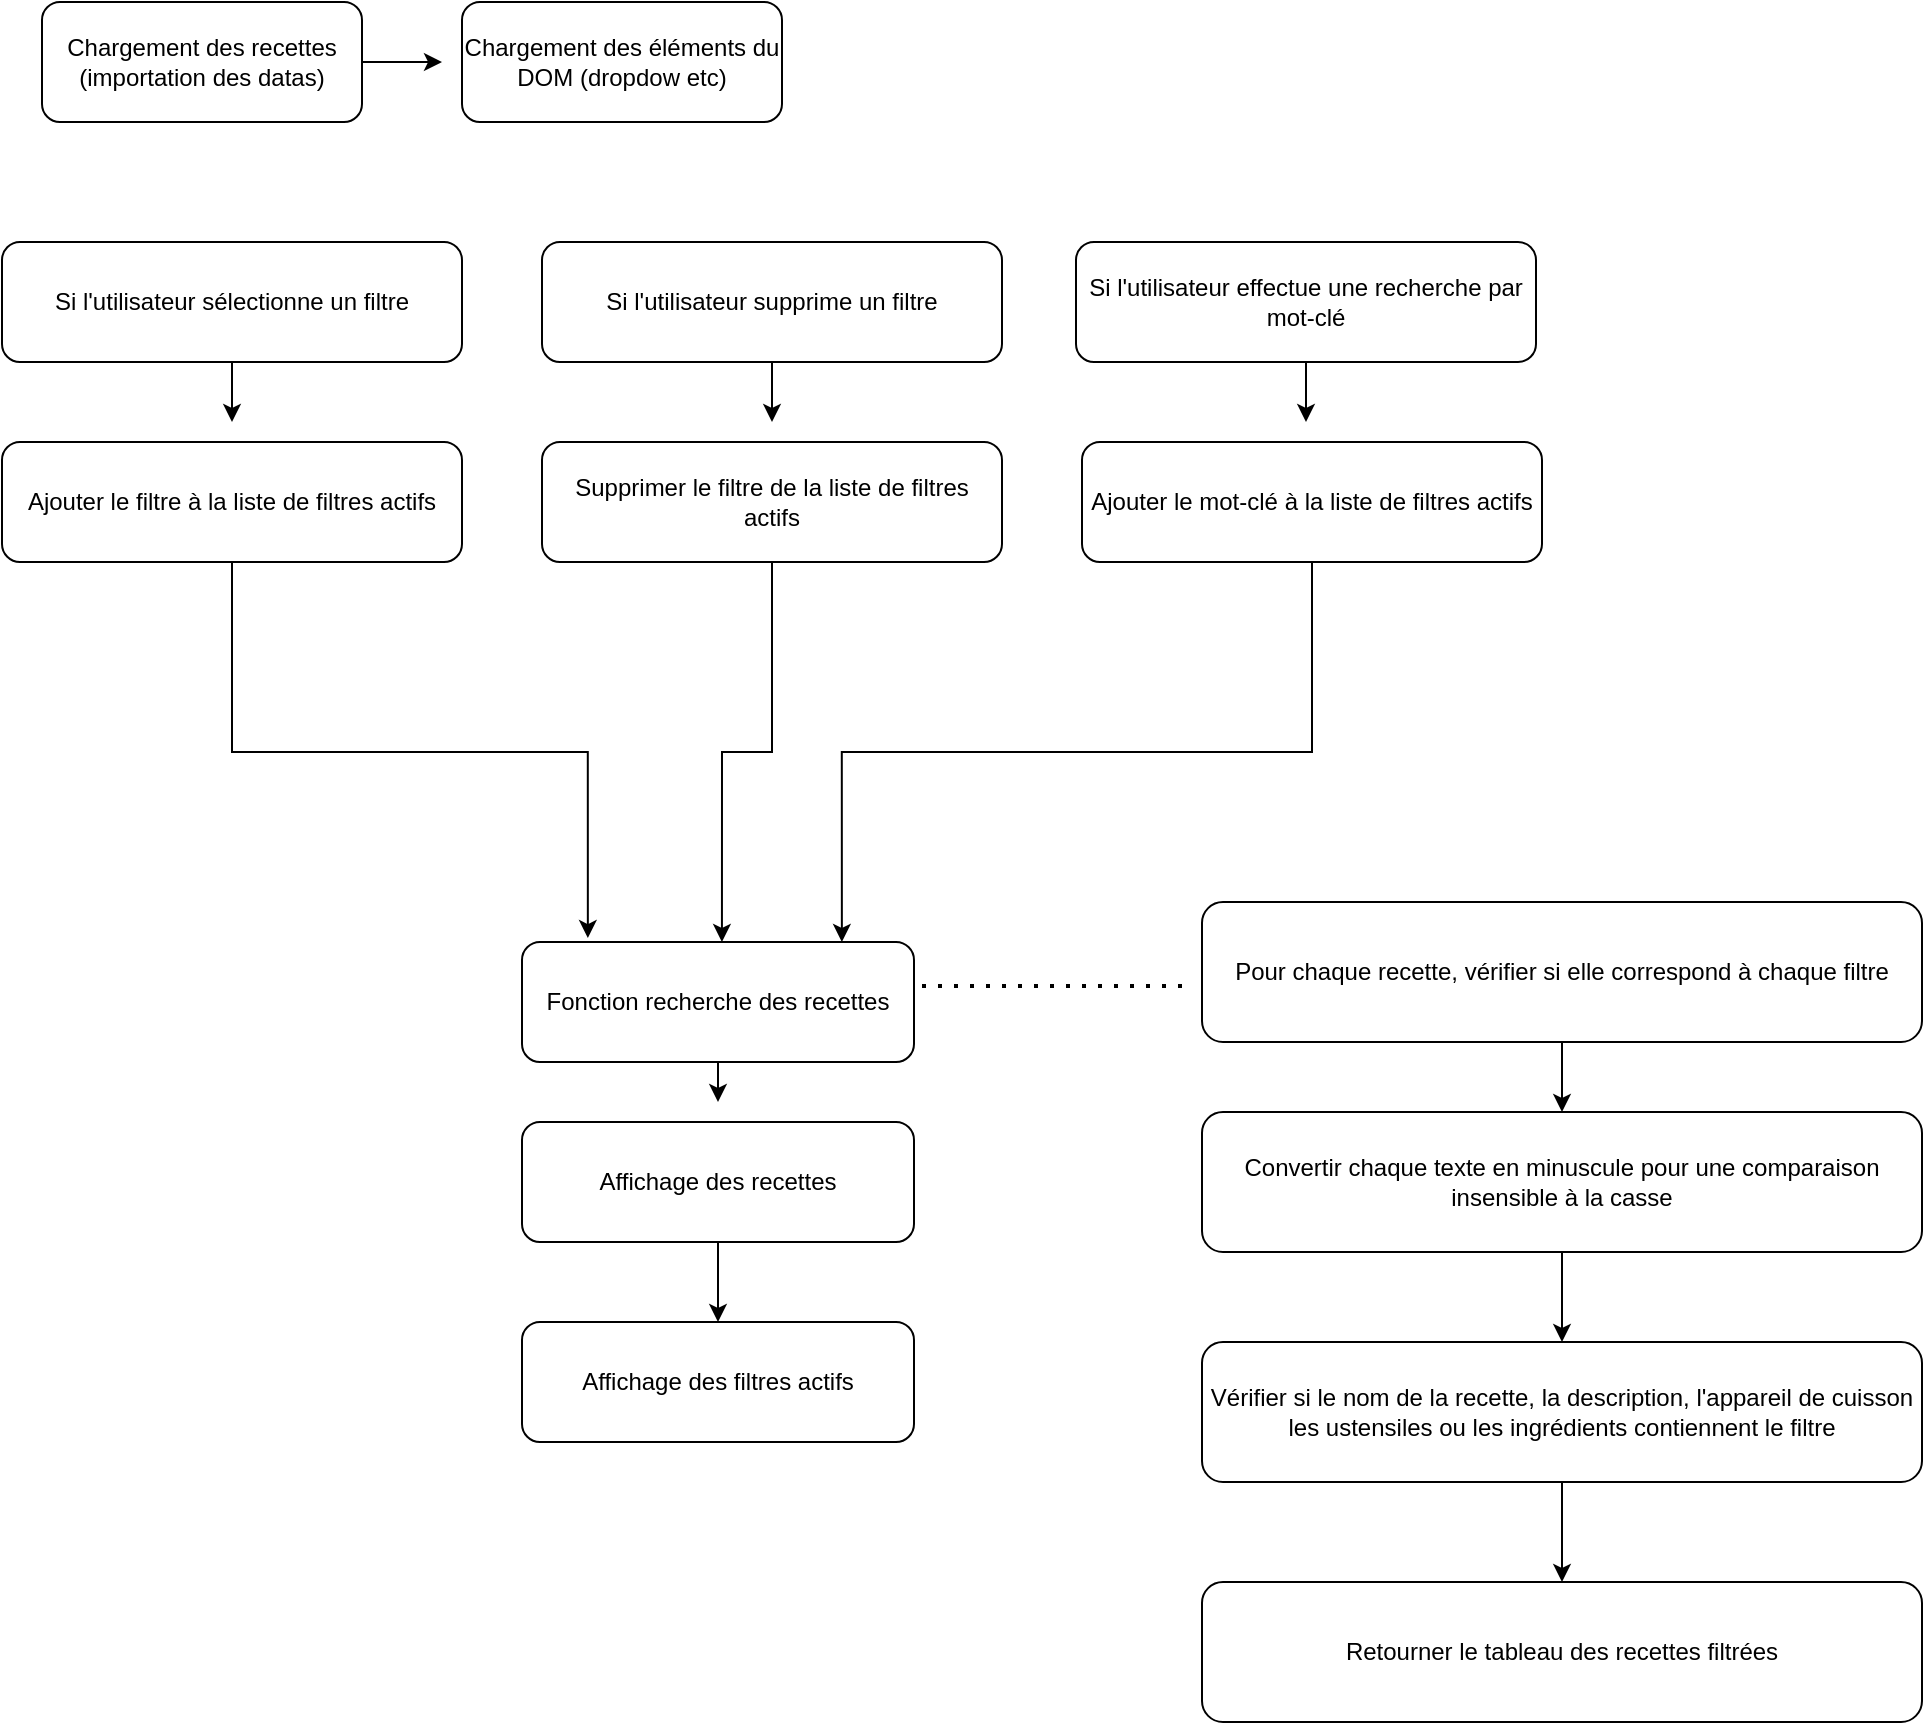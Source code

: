 <mxfile version="24.3.1" type="device">
  <diagram name="Page-1" id="UxE4LC1nv8S3VddRC7AK">
    <mxGraphModel dx="1434" dy="756" grid="1" gridSize="10" guides="1" tooltips="1" connect="1" arrows="1" fold="1" page="1" pageScale="1" pageWidth="827" pageHeight="1169" math="0" shadow="0">
      <root>
        <mxCell id="0" />
        <mxCell id="1" parent="0" />
        <mxCell id="ANnKX_tjaoHVw4pFTCcs-4" style="edgeStyle=orthogonalEdgeStyle;rounded=0;orthogonalLoop=1;jettySize=auto;html=1;" parent="1" source="ANnKX_tjaoHVw4pFTCcs-1" edge="1">
          <mxGeometry relative="1" as="geometry">
            <mxPoint x="280" y="50" as="targetPoint" />
          </mxGeometry>
        </mxCell>
        <mxCell id="ANnKX_tjaoHVw4pFTCcs-1" value="Chargement des recettes (importation des datas)" style="rounded=1;whiteSpace=wrap;html=1;" parent="1" vertex="1">
          <mxGeometry x="80" y="20" width="160" height="60" as="geometry" />
        </mxCell>
        <mxCell id="ANnKX_tjaoHVw4pFTCcs-3" value="Chargement des éléments du DOM (dropdow etc)" style="rounded=1;whiteSpace=wrap;html=1;" parent="1" vertex="1">
          <mxGeometry x="290" y="20" width="160" height="60" as="geometry" />
        </mxCell>
        <mxCell id="ANnKX_tjaoHVw4pFTCcs-5" value="Si l&#39;utilisateur sélectionne un filtre" style="rounded=1;whiteSpace=wrap;html=1;" parent="1" vertex="1">
          <mxGeometry x="60" y="140" width="230" height="60" as="geometry" />
        </mxCell>
        <mxCell id="ANnKX_tjaoHVw4pFTCcs-23" style="edgeStyle=orthogonalEdgeStyle;rounded=0;orthogonalLoop=1;jettySize=auto;html=1;exitX=0.5;exitY=1;exitDx=0;exitDy=0;entryX=0.168;entryY=-0.033;entryDx=0;entryDy=0;entryPerimeter=0;" parent="1" source="ANnKX_tjaoHVw4pFTCcs-8" target="ANnKX_tjaoHVw4pFTCcs-10" edge="1">
          <mxGeometry relative="1" as="geometry">
            <mxPoint x="358" y="485" as="targetPoint" />
          </mxGeometry>
        </mxCell>
        <mxCell id="ANnKX_tjaoHVw4pFTCcs-8" value="Ajouter le filtre à la liste de filtres actifs" style="rounded=1;whiteSpace=wrap;html=1;" parent="1" vertex="1">
          <mxGeometry x="60" y="240" width="230" height="60" as="geometry" />
        </mxCell>
        <mxCell id="ANnKX_tjaoHVw4pFTCcs-9" style="edgeStyle=orthogonalEdgeStyle;rounded=0;orthogonalLoop=1;jettySize=auto;html=1;exitX=0.5;exitY=1;exitDx=0;exitDy=0;entryX=0.5;entryY=-0.167;entryDx=0;entryDy=0;entryPerimeter=0;" parent="1" source="ANnKX_tjaoHVw4pFTCcs-5" target="ANnKX_tjaoHVw4pFTCcs-8" edge="1">
          <mxGeometry relative="1" as="geometry" />
        </mxCell>
        <mxCell id="ANnKX_tjaoHVw4pFTCcs-14" style="edgeStyle=orthogonalEdgeStyle;rounded=0;orthogonalLoop=1;jettySize=auto;html=1;exitX=0.5;exitY=1;exitDx=0;exitDy=0;" parent="1" source="ANnKX_tjaoHVw4pFTCcs-10" edge="1">
          <mxGeometry relative="1" as="geometry">
            <mxPoint x="418" y="570" as="targetPoint" />
          </mxGeometry>
        </mxCell>
        <mxCell id="ANnKX_tjaoHVw4pFTCcs-10" value="Fonction recherche des recettes" style="rounded=1;whiteSpace=wrap;html=1;" parent="1" vertex="1">
          <mxGeometry x="320" y="490" width="196" height="60" as="geometry" />
        </mxCell>
        <mxCell id="ANnKX_tjaoHVw4pFTCcs-13" style="edgeStyle=orthogonalEdgeStyle;rounded=0;orthogonalLoop=1;jettySize=auto;html=1;exitX=0.5;exitY=1;exitDx=0;exitDy=0;entryX=0.5;entryY=0;entryDx=0;entryDy=0;" parent="1" source="ANnKX_tjaoHVw4pFTCcs-11" target="ANnKX_tjaoHVw4pFTCcs-12" edge="1">
          <mxGeometry relative="1" as="geometry" />
        </mxCell>
        <mxCell id="ANnKX_tjaoHVw4pFTCcs-11" value="Affichage des recettes" style="rounded=1;whiteSpace=wrap;html=1;" parent="1" vertex="1">
          <mxGeometry x="320" y="580" width="196" height="60" as="geometry" />
        </mxCell>
        <mxCell id="ANnKX_tjaoHVw4pFTCcs-12" value="Affichage des filtres actifs" style="rounded=1;whiteSpace=wrap;html=1;" parent="1" vertex="1">
          <mxGeometry x="320" y="680" width="196" height="60" as="geometry" />
        </mxCell>
        <mxCell id="ANnKX_tjaoHVw4pFTCcs-22" style="edgeStyle=orthogonalEdgeStyle;rounded=0;orthogonalLoop=1;jettySize=auto;html=1;exitX=0.5;exitY=1;exitDx=0;exitDy=0;entryX=0.51;entryY=0;entryDx=0;entryDy=0;entryPerimeter=0;" parent="1" source="ANnKX_tjaoHVw4pFTCcs-15" target="ANnKX_tjaoHVw4pFTCcs-10" edge="1">
          <mxGeometry relative="1" as="geometry">
            <mxPoint x="400" y="480" as="targetPoint" />
          </mxGeometry>
        </mxCell>
        <mxCell id="ANnKX_tjaoHVw4pFTCcs-15" value="Supprimer le filtre de la liste de filtres actifs" style="rounded=1;whiteSpace=wrap;html=1;" parent="1" vertex="1">
          <mxGeometry x="330" y="240" width="230" height="60" as="geometry" />
        </mxCell>
        <mxCell id="ANnKX_tjaoHVw4pFTCcs-17" style="edgeStyle=orthogonalEdgeStyle;rounded=0;orthogonalLoop=1;jettySize=auto;html=1;exitX=0.5;exitY=1;exitDx=0;exitDy=0;" parent="1" source="ANnKX_tjaoHVw4pFTCcs-16" edge="1">
          <mxGeometry relative="1" as="geometry">
            <mxPoint x="445" y="230" as="targetPoint" />
          </mxGeometry>
        </mxCell>
        <mxCell id="ANnKX_tjaoHVw4pFTCcs-16" value="Si l&#39;utilisateur supprime un filtre" style="rounded=1;whiteSpace=wrap;html=1;" parent="1" vertex="1">
          <mxGeometry x="330" y="140" width="230" height="60" as="geometry" />
        </mxCell>
        <mxCell id="ANnKX_tjaoHVw4pFTCcs-20" style="edgeStyle=orthogonalEdgeStyle;rounded=0;orthogonalLoop=1;jettySize=auto;html=1;exitX=0.5;exitY=1;exitDx=0;exitDy=0;" parent="1" source="ANnKX_tjaoHVw4pFTCcs-18" edge="1">
          <mxGeometry relative="1" as="geometry">
            <mxPoint x="712" y="230" as="targetPoint" />
          </mxGeometry>
        </mxCell>
        <mxCell id="ANnKX_tjaoHVw4pFTCcs-18" value="Si l&#39;utilisateur effectue une recherche par mot-clé" style="rounded=1;whiteSpace=wrap;html=1;" parent="1" vertex="1">
          <mxGeometry x="597" y="140" width="230" height="60" as="geometry" />
        </mxCell>
        <mxCell id="ANnKX_tjaoHVw4pFTCcs-19" value="Ajouter le mot-clé à la liste de filtres actifs" style="rounded=1;whiteSpace=wrap;html=1;" parent="1" vertex="1">
          <mxGeometry x="600" y="240" width="230" height="60" as="geometry" />
        </mxCell>
        <mxCell id="ANnKX_tjaoHVw4pFTCcs-21" style="edgeStyle=orthogonalEdgeStyle;rounded=0;orthogonalLoop=1;jettySize=auto;html=1;exitX=0.5;exitY=1;exitDx=0;exitDy=0;entryX=0.816;entryY=0;entryDx=0;entryDy=0;entryPerimeter=0;" parent="1" source="ANnKX_tjaoHVw4pFTCcs-19" target="ANnKX_tjaoHVw4pFTCcs-10" edge="1">
          <mxGeometry relative="1" as="geometry" />
        </mxCell>
        <mxCell id="Z79_6dAWDxH5TRc9pTsC-5" style="edgeStyle=orthogonalEdgeStyle;rounded=0;orthogonalLoop=1;jettySize=auto;html=1;exitX=0.5;exitY=1;exitDx=0;exitDy=0;entryX=0.5;entryY=0;entryDx=0;entryDy=0;" edge="1" parent="1" source="Z79_6dAWDxH5TRc9pTsC-2" target="Z79_6dAWDxH5TRc9pTsC-4">
          <mxGeometry relative="1" as="geometry" />
        </mxCell>
        <mxCell id="Z79_6dAWDxH5TRc9pTsC-2" value="Pour chaque recette, vérifier si elle correspond à chaque filtre" style="rounded=1;whiteSpace=wrap;html=1;" vertex="1" parent="1">
          <mxGeometry x="660" y="470" width="360" height="70" as="geometry" />
        </mxCell>
        <mxCell id="Z79_6dAWDxH5TRc9pTsC-3" value="" style="endArrow=none;dashed=1;html=1;dashPattern=1 3;strokeWidth=2;rounded=0;entryX=-0.017;entryY=0.6;entryDx=0;entryDy=0;entryPerimeter=0;" edge="1" parent="1" target="Z79_6dAWDxH5TRc9pTsC-2">
          <mxGeometry width="50" height="50" relative="1" as="geometry">
            <mxPoint x="520" y="512" as="sourcePoint" />
            <mxPoint x="670" y="500" as="targetPoint" />
          </mxGeometry>
        </mxCell>
        <mxCell id="Z79_6dAWDxH5TRc9pTsC-8" value="" style="edgeStyle=orthogonalEdgeStyle;rounded=0;orthogonalLoop=1;jettySize=auto;html=1;" edge="1" parent="1" source="Z79_6dAWDxH5TRc9pTsC-4" target="Z79_6dAWDxH5TRc9pTsC-7">
          <mxGeometry relative="1" as="geometry" />
        </mxCell>
        <mxCell id="Z79_6dAWDxH5TRc9pTsC-4" value="Convertir chaque texte en minuscule pour une comparaison insensible à la casse" style="rounded=1;whiteSpace=wrap;html=1;" vertex="1" parent="1">
          <mxGeometry x="660" y="575" width="360" height="70" as="geometry" />
        </mxCell>
        <mxCell id="Z79_6dAWDxH5TRc9pTsC-10" style="edgeStyle=orthogonalEdgeStyle;rounded=0;orthogonalLoop=1;jettySize=auto;html=1;exitX=0.5;exitY=1;exitDx=0;exitDy=0;entryX=0.5;entryY=0;entryDx=0;entryDy=0;" edge="1" parent="1" source="Z79_6dAWDxH5TRc9pTsC-7" target="Z79_6dAWDxH5TRc9pTsC-9">
          <mxGeometry relative="1" as="geometry" />
        </mxCell>
        <mxCell id="Z79_6dAWDxH5TRc9pTsC-7" value="Vérifier si le nom de la recette, la description, l&#39;appareil de cuisson les ustensiles ou les ingrédients contiennent le filtre" style="rounded=1;whiteSpace=wrap;html=1;" vertex="1" parent="1">
          <mxGeometry x="660" y="690" width="360" height="70" as="geometry" />
        </mxCell>
        <mxCell id="Z79_6dAWDxH5TRc9pTsC-9" value="Retourner le tableau des recettes filtrées" style="rounded=1;whiteSpace=wrap;html=1;" vertex="1" parent="1">
          <mxGeometry x="660" y="810" width="360" height="70" as="geometry" />
        </mxCell>
      </root>
    </mxGraphModel>
  </diagram>
</mxfile>
